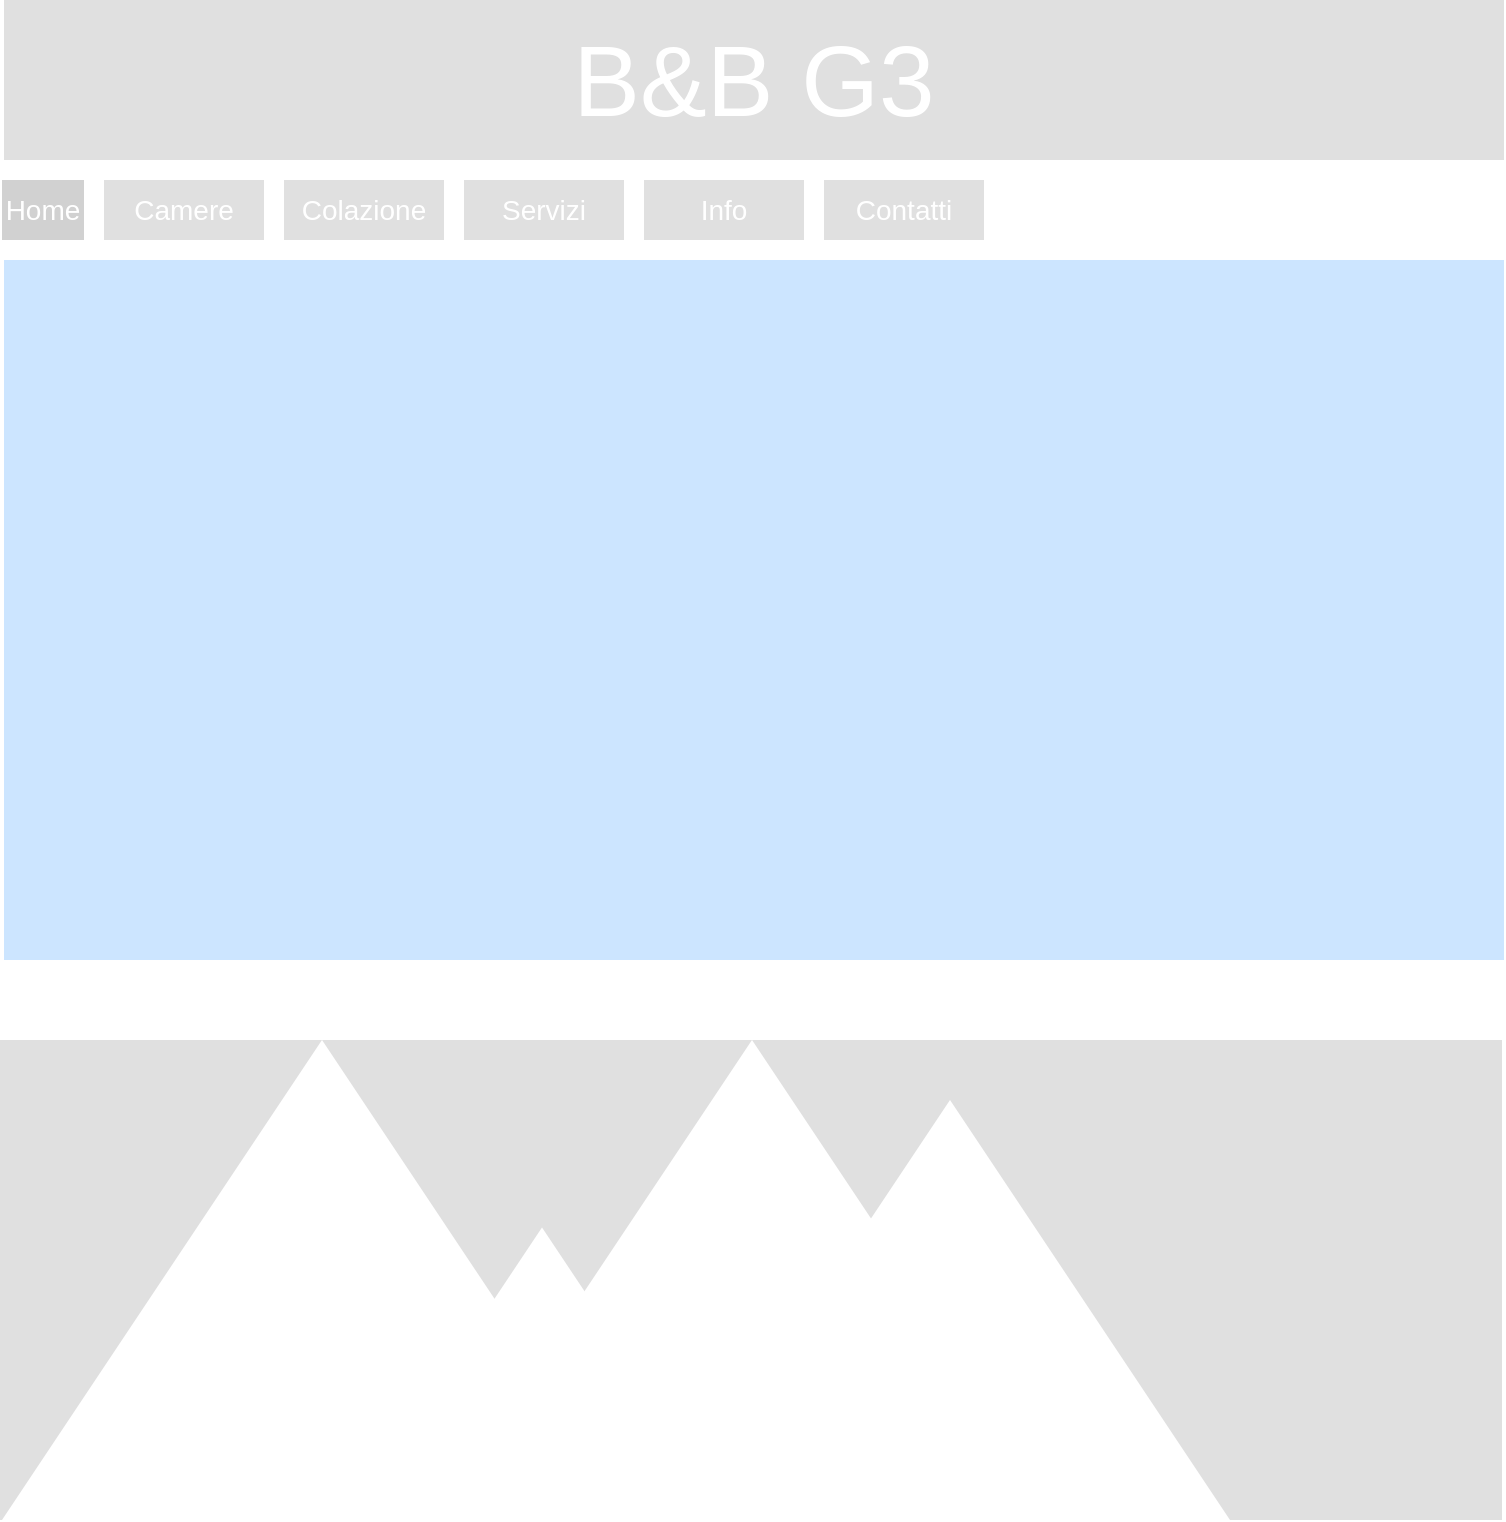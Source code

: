 <mxfile version="17.4.6" type="github">
  <diagram id="tGGqGhT_Sd-joOJbHCEm" name="Page-1">
    <mxGraphModel dx="1038" dy="553" grid="1" gridSize="10" guides="1" tooltips="1" connect="1" arrows="1" fold="1" page="1" pageScale="1" pageWidth="827" pageHeight="1169" math="0" shadow="0">
      <root>
        <mxCell id="0" />
        <mxCell id="1" parent="0" />
        <mxCell id="yTCI9lnX1p78hpDMVuBI-8" value="" style="rounded=0;whiteSpace=wrap;html=1;fontSize=14;fillColor=#cce5ff;strokeColor=none;" vertex="1" parent="1">
          <mxGeometry x="40" y="170" width="750" height="350" as="geometry" />
        </mxCell>
        <mxCell id="yTCI9lnX1p78hpDMVuBI-1" value="&lt;font style=&quot;font-size: 50px&quot; color=&quot;#ffffff&quot;&gt;B&amp;amp;B G3&lt;/font&gt;" style="rounded=0;whiteSpace=wrap;html=1;fillColor=#E0E0E0;strokeColor=none;fontColor=#333333;" vertex="1" parent="1">
          <mxGeometry x="40" y="40" width="750" height="80" as="geometry" />
        </mxCell>
        <mxCell id="yTCI9lnX1p78hpDMVuBI-2" value="&lt;font style=&quot;font-size: 14px&quot; color=&quot;#ffffff&quot;&gt;Home&lt;/font&gt;" style="rounded=0;whiteSpace=wrap;html=1;fillColor=#D1D1D1;strokeColor=none;" vertex="1" parent="1">
          <mxGeometry x="39" y="130" width="41" height="30" as="geometry" />
        </mxCell>
        <mxCell id="yTCI9lnX1p78hpDMVuBI-3" value="&lt;font style=&quot;font-size: 14px&quot; color=&quot;#ffffff&quot;&gt;Camere&lt;/font&gt;" style="rounded=0;whiteSpace=wrap;html=1;fillColor=#E0E0E0;strokeColor=none;" vertex="1" parent="1">
          <mxGeometry x="90" y="130" width="80" height="30" as="geometry" />
        </mxCell>
        <mxCell id="yTCI9lnX1p78hpDMVuBI-4" value="&lt;font style=&quot;font-size: 14px&quot; color=&quot;#ffffff&quot;&gt;Colazione&lt;/font&gt;" style="rounded=0;whiteSpace=wrap;html=1;fillColor=#E0E0E0;strokeColor=none;" vertex="1" parent="1">
          <mxGeometry x="180" y="130" width="80" height="30" as="geometry" />
        </mxCell>
        <mxCell id="yTCI9lnX1p78hpDMVuBI-5" value="&lt;font style=&quot;font-size: 14px&quot; color=&quot;#ffffff&quot;&gt;Servizi&lt;/font&gt;" style="rounded=0;whiteSpace=wrap;html=1;fillColor=#E0E0E0;strokeColor=none;" vertex="1" parent="1">
          <mxGeometry x="270" y="130" width="80" height="30" as="geometry" />
        </mxCell>
        <mxCell id="yTCI9lnX1p78hpDMVuBI-6" value="&lt;font style=&quot;font-size: 14px&quot; color=&quot;#ffffff&quot;&gt;Info&lt;/font&gt;" style="rounded=0;whiteSpace=wrap;html=1;fillColor=#E0E0E0;strokeColor=none;" vertex="1" parent="1">
          <mxGeometry x="360" y="130" width="80" height="30" as="geometry" />
        </mxCell>
        <mxCell id="yTCI9lnX1p78hpDMVuBI-7" value="&lt;font style=&quot;font-size: 14px&quot; color=&quot;#ffffff&quot;&gt;Contatti&lt;/font&gt;" style="rounded=0;whiteSpace=wrap;html=1;fillColor=#E0E0E0;strokeColor=none;" vertex="1" parent="1">
          <mxGeometry x="450" y="130" width="80" height="30" as="geometry" />
        </mxCell>
        <mxCell id="yTCI9lnX1p78hpDMVuBI-16" value="" style="group" vertex="1" connectable="0" parent="1">
          <mxGeometry x="38" y="560" width="751" height="240" as="geometry" />
        </mxCell>
        <mxCell id="yTCI9lnX1p78hpDMVuBI-9" value="" style="rounded=0;whiteSpace=wrap;html=1;fontSize=14;fillColor=#E0E0E0;fontColor=#333333;strokeColor=none;" vertex="1" parent="yTCI9lnX1p78hpDMVuBI-16">
          <mxGeometry width="751" height="240" as="geometry" />
        </mxCell>
        <mxCell id="yTCI9lnX1p78hpDMVuBI-10" value="" style="triangle;whiteSpace=wrap;html=1;fontSize=14;fontColor=#FFFFFF;fillColor=#FFFFFF;rotation=-90;strokeColor=none;" vertex="1" parent="yTCI9lnX1p78hpDMVuBI-16">
          <mxGeometry x="41" y="-40" width="240" height="320" as="geometry" />
        </mxCell>
        <mxCell id="yTCI9lnX1p78hpDMVuBI-11" value="" style="triangle;whiteSpace=wrap;html=1;fontSize=14;fontColor=#FFFFFF;fillColor=#FFFFFF;rotation=-90;strokeColor=none;" vertex="1" parent="yTCI9lnX1p78hpDMVuBI-16">
          <mxGeometry x="199.75" y="70" width="142.5" height="190" as="geometry" />
        </mxCell>
        <mxCell id="yTCI9lnX1p78hpDMVuBI-12" value="" style="triangle;whiteSpace=wrap;html=1;fontSize=14;fontColor=#FFFFFF;fillColor=#FFFFFF;rotation=-90;strokeColor=none;" vertex="1" parent="yTCI9lnX1p78hpDMVuBI-16">
          <mxGeometry x="256" y="-40" width="240" height="320" as="geometry" />
        </mxCell>
        <mxCell id="yTCI9lnX1p78hpDMVuBI-13" value="" style="triangle;whiteSpace=wrap;html=1;fontSize=14;fontColor=#FFFFFF;fillColor=#FFFFFF;rotation=-90;strokeColor=none;" vertex="1" parent="yTCI9lnX1p78hpDMVuBI-16">
          <mxGeometry x="370" y="-5" width="210" height="280" as="geometry" />
        </mxCell>
      </root>
    </mxGraphModel>
  </diagram>
</mxfile>
